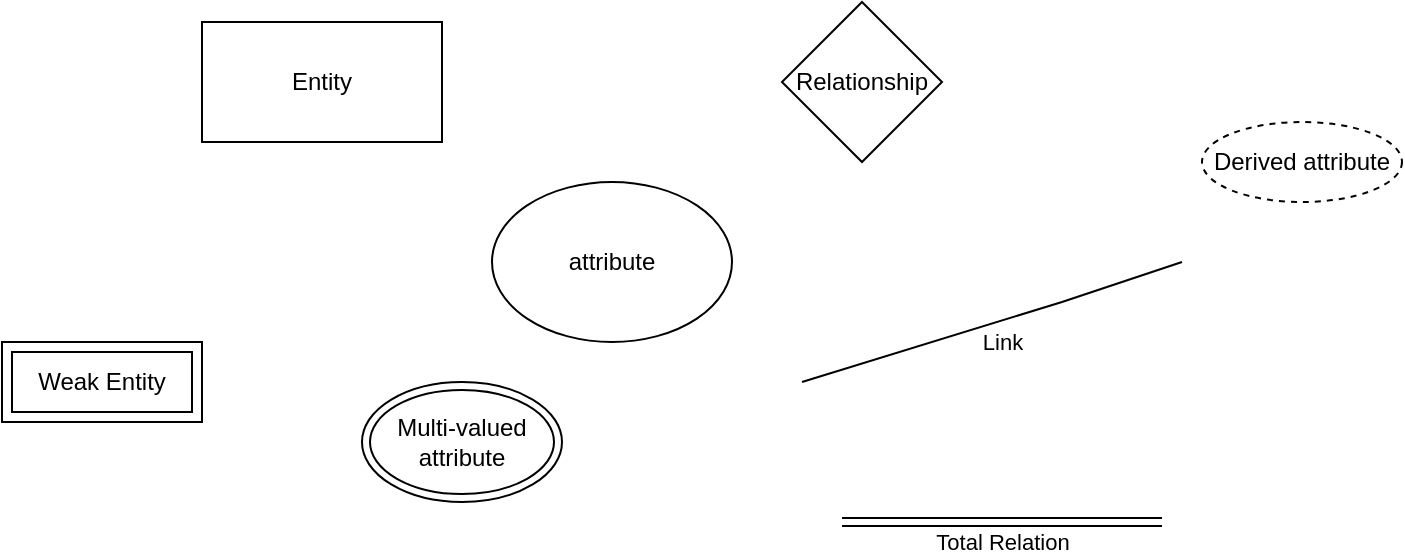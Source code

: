 <mxfile version="24.2.8" type="github">
  <diagram name="Page-1" id="vGDeRjqGXOJl4leBaBhJ">
    <mxGraphModel dx="880" dy="435" grid="1" gridSize="10" guides="1" tooltips="1" connect="1" arrows="1" fold="1" page="1" pageScale="1" pageWidth="850" pageHeight="1100" math="0" shadow="0">
      <root>
        <mxCell id="0" />
        <mxCell id="1" parent="0" />
        <object label="Entity" id="GZiK_Tk-cb5tHkqbghsa-1">
          <mxCell style="rounded=0;whiteSpace=wrap;html=1;direction=west;" vertex="1" parent="1">
            <mxGeometry x="160" y="140" width="120" height="60" as="geometry" />
          </mxCell>
        </object>
        <mxCell id="GZiK_Tk-cb5tHkqbghsa-2" value="Relationship" style="rhombus;whiteSpace=wrap;html=1;" vertex="1" parent="1">
          <mxGeometry x="450" y="130" width="80" height="80" as="geometry" />
        </mxCell>
        <mxCell id="GZiK_Tk-cb5tHkqbghsa-3" value="attribute" style="ellipse;whiteSpace=wrap;html=1;" vertex="1" parent="1">
          <mxGeometry x="305" y="220" width="120" height="80" as="geometry" />
        </mxCell>
        <mxCell id="GZiK_Tk-cb5tHkqbghsa-4" value="" style="endArrow=none;html=1;rounded=0;" edge="1" parent="1">
          <mxGeometry width="50" height="50" relative="1" as="geometry">
            <mxPoint x="460" y="320" as="sourcePoint" />
            <mxPoint x="650" y="260" as="targetPoint" />
            <Array as="points">
              <mxPoint x="590" y="280" />
            </Array>
          </mxGeometry>
        </mxCell>
        <mxCell id="GZiK_Tk-cb5tHkqbghsa-5" value="Link" style="edgeLabel;html=1;align=center;verticalAlign=middle;resizable=0;points=[];" vertex="1" connectable="0" parent="GZiK_Tk-cb5tHkqbghsa-4">
          <mxGeometry x="-0.07" y="2" relative="1" as="geometry">
            <mxPoint x="12" y="9" as="offset" />
          </mxGeometry>
        </mxCell>
        <mxCell id="GZiK_Tk-cb5tHkqbghsa-7" value="Multi-valued attribute" style="ellipse;shape=doubleEllipse;whiteSpace=wrap;html=1;" vertex="1" parent="1">
          <mxGeometry x="240" y="320" width="100" height="60" as="geometry" />
        </mxCell>
        <mxCell id="GZiK_Tk-cb5tHkqbghsa-8" value="Derived attribute" style="ellipse;whiteSpace=wrap;html=1;align=center;dashed=1;" vertex="1" parent="1">
          <mxGeometry x="660" y="190" width="100" height="40" as="geometry" />
        </mxCell>
        <mxCell id="GZiK_Tk-cb5tHkqbghsa-12" value="" style="shape=link;html=1;rounded=0;" edge="1" parent="1">
          <mxGeometry relative="1" as="geometry">
            <mxPoint x="480" y="390" as="sourcePoint" />
            <mxPoint x="640" y="390" as="targetPoint" />
          </mxGeometry>
        </mxCell>
        <mxCell id="GZiK_Tk-cb5tHkqbghsa-13" value="" style="resizable=0;html=1;whiteSpace=wrap;align=left;verticalAlign=bottom;" connectable="0" vertex="1" parent="GZiK_Tk-cb5tHkqbghsa-12">
          <mxGeometry x="-1" relative="1" as="geometry" />
        </mxCell>
        <mxCell id="GZiK_Tk-cb5tHkqbghsa-14" value="" style="resizable=0;html=1;whiteSpace=wrap;align=right;verticalAlign=bottom;" connectable="0" vertex="1" parent="GZiK_Tk-cb5tHkqbghsa-12">
          <mxGeometry x="1" relative="1" as="geometry" />
        </mxCell>
        <mxCell id="GZiK_Tk-cb5tHkqbghsa-15" value="Total Relation" style="edgeLabel;html=1;align=center;verticalAlign=middle;resizable=0;points=[];" vertex="1" connectable="0" parent="GZiK_Tk-cb5tHkqbghsa-12">
          <mxGeometry y="-3" relative="1" as="geometry">
            <mxPoint y="7" as="offset" />
          </mxGeometry>
        </mxCell>
        <mxCell id="GZiK_Tk-cb5tHkqbghsa-16" value="&lt;div&gt;Weak Entity&lt;/div&gt;" style="shape=ext;margin=3;double=1;whiteSpace=wrap;html=1;align=center;" vertex="1" parent="1">
          <mxGeometry x="60" y="300" width="100" height="40" as="geometry" />
        </mxCell>
      </root>
    </mxGraphModel>
  </diagram>
</mxfile>
